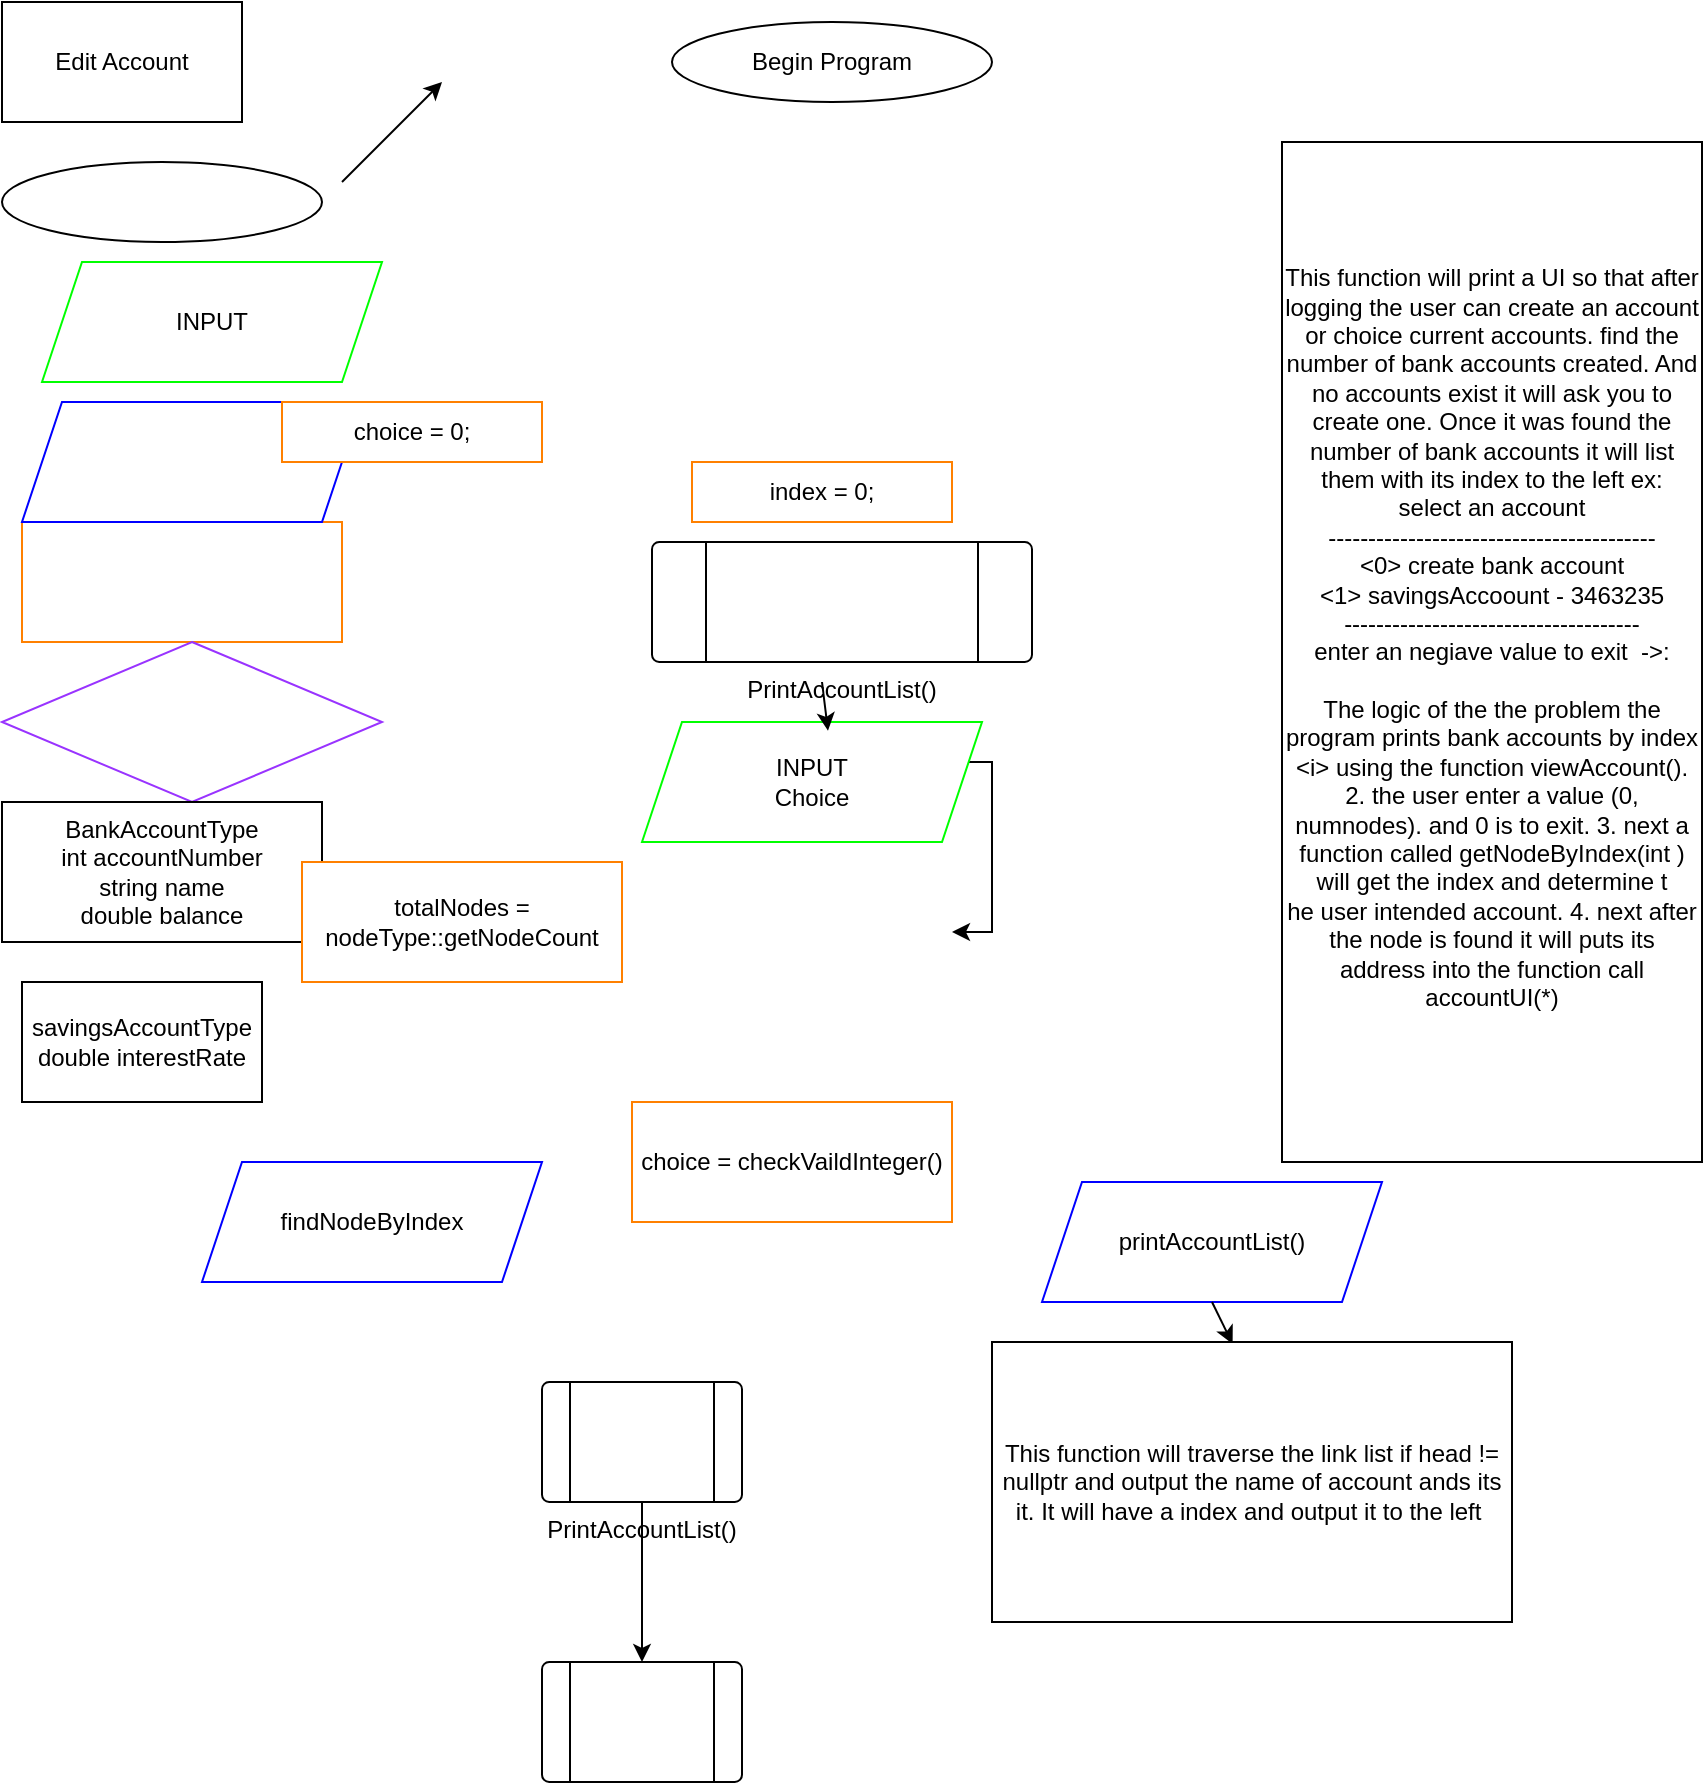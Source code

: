 <mxfile version="24.7.12">
  <diagram name="Page-1" id="hJQSSTD4_o5KoV_Qv5LV">
    <mxGraphModel dx="1433" dy="674" grid="1" gridSize="10" guides="1" tooltips="1" connect="1" arrows="1" fold="1" page="1" pageScale="1" pageWidth="850" pageHeight="1100" math="0" shadow="0">
      <root>
        <mxCell id="0" />
        <mxCell id="1" parent="0" />
        <mxCell id="r8TldyLNZNYGHYZAbkJL-1" value="Edit Account" style="rounded=0;whiteSpace=wrap;html=1;" vertex="1" parent="1">
          <mxGeometry width="120" height="60" as="geometry" />
        </mxCell>
        <mxCell id="r8TldyLNZNYGHYZAbkJL-2" value="" style="ellipse;whiteSpace=wrap;html=1;strokeColor=#000000;" vertex="1" parent="1">
          <mxGeometry y="80" width="160" height="40" as="geometry" />
        </mxCell>
        <mxCell id="r8TldyLNZNYGHYZAbkJL-3" value="INPUT" style="shape=parallelogram;perimeter=parallelogramPerimeter;whiteSpace=wrap;html=1;fixedSize=1;strokeColor=#00FF00;" vertex="1" parent="1">
          <mxGeometry x="20" y="130" width="170" height="60" as="geometry" />
        </mxCell>
        <mxCell id="r8TldyLNZNYGHYZAbkJL-4" value="" style="rounded=0;whiteSpace=wrap;html=1;strokeColor=#FF8000;" vertex="1" parent="1">
          <mxGeometry x="10" y="260" width="160" height="60" as="geometry" />
        </mxCell>
        <mxCell id="r8TldyLNZNYGHYZAbkJL-5" value="" style="rhombus;whiteSpace=wrap;html=1;strokeColor=#9933FF;" vertex="1" parent="1">
          <mxGeometry y="320" width="190" height="80" as="geometry" />
        </mxCell>
        <mxCell id="r8TldyLNZNYGHYZAbkJL-6" value="Begin Program" style="ellipse;whiteSpace=wrap;html=1;strokeColor=#000000;" vertex="1" parent="1">
          <mxGeometry x="335" y="10" width="160" height="40" as="geometry" />
        </mxCell>
        <mxCell id="r8TldyLNZNYGHYZAbkJL-7" value="" style="endArrow=classic;html=1;rounded=0;" edge="1" parent="1">
          <mxGeometry width="50" height="50" relative="1" as="geometry">
            <mxPoint x="170" y="90" as="sourcePoint" />
            <mxPoint x="220" y="40" as="targetPoint" />
          </mxGeometry>
        </mxCell>
        <mxCell id="r8TldyLNZNYGHYZAbkJL-8" value="&lt;div&gt;BankAccountType&lt;/div&gt;&lt;div&gt;int accountNumber&lt;/div&gt;&lt;div&gt;string name&lt;/div&gt;&lt;div&gt;double balance&lt;br&gt;&lt;/div&gt;" style="rounded=0;whiteSpace=wrap;html=1;" vertex="1" parent="1">
          <mxGeometry y="400" width="160" height="70" as="geometry" />
        </mxCell>
        <mxCell id="r8TldyLNZNYGHYZAbkJL-9" value="&lt;div&gt;savingsAccountType&lt;/div&gt;&lt;div&gt;double interestRate&lt;br&gt;&lt;/div&gt;" style="rounded=0;whiteSpace=wrap;html=1;" vertex="1" parent="1">
          <mxGeometry x="10" y="490" width="120" height="60" as="geometry" />
        </mxCell>
        <mxCell id="r8TldyLNZNYGHYZAbkJL-11" value="&lt;div&gt;This function will print a UI so that after logging the user can create an account or choice current accounts. find the number of bank accounts created. And no accounts exist it will ask you to create one. Once it was found the number of bank accounts it will list them with its index to the left ex:&lt;/div&gt;&lt;div&gt;select an account&lt;br&gt;&lt;/div&gt;&lt;div&gt;-----------------------------------------&lt;br&gt;&lt;/div&gt;&lt;div&gt;&amp;lt;0&amp;gt; create bank account&lt;/div&gt;&lt;div&gt;&amp;lt;1&amp;gt; savingsAccoount - 3463235&lt;/div&gt;&lt;div&gt;-------------------------------------&lt;/div&gt;&lt;div&gt;enter an negiave value to exit&amp;nbsp; -&amp;gt;:&lt;/div&gt;&lt;div&gt;&lt;br&gt;&lt;/div&gt;&lt;div&gt;The logic of the the problem the program prints bank accounts by index &amp;lt;i&amp;gt; using the function viewAccount(). 2. the user enter a value (0, numnodes). and 0 is to exit. 3. next a function called getNodeByIndex(int ) will get the index and determine t&lt;/div&gt;&lt;div&gt;he user intended account. 4. next after the node is found it will puts its address into the function call accountUI(*)&lt;br&gt;&lt;/div&gt;&lt;div&gt;&lt;br&gt;&lt;/div&gt;" style="rounded=0;whiteSpace=wrap;html=1;" vertex="1" parent="1">
          <mxGeometry x="640" y="70" width="210" height="510" as="geometry" />
        </mxCell>
        <mxCell id="r8TldyLNZNYGHYZAbkJL-12" value="" style="shape=parallelogram;perimeter=parallelogramPerimeter;whiteSpace=wrap;html=1;fixedSize=1;strokeColor=#0000FF;" vertex="1" parent="1">
          <mxGeometry x="10" y="200" width="170" height="60" as="geometry" />
        </mxCell>
        <mxCell id="r8TldyLNZNYGHYZAbkJL-18" value="" style="edgeStyle=orthogonalEdgeStyle;rounded=0;orthogonalLoop=1;jettySize=auto;html=1;entryX=1;entryY=0.5;entryDx=0;entryDy=0;" edge="1" parent="1" source="r8TldyLNZNYGHYZAbkJL-13">
          <mxGeometry relative="1" as="geometry">
            <mxPoint x="475" y="465" as="targetPoint" />
            <Array as="points">
              <mxPoint x="495" y="380" />
              <mxPoint x="495" y="465" />
            </Array>
          </mxGeometry>
        </mxCell>
        <mxCell id="r8TldyLNZNYGHYZAbkJL-13" value="&lt;div&gt;INPUT&lt;/div&gt;Choice" style="shape=parallelogram;perimeter=parallelogramPerimeter;whiteSpace=wrap;html=1;fixedSize=1;strokeColor=#00FF00;" vertex="1" parent="1">
          <mxGeometry x="320" y="360" width="170" height="60" as="geometry" />
        </mxCell>
        <mxCell id="r8TldyLNZNYGHYZAbkJL-21" value="totalNodes = nodeType::getNodeCount" style="rounded=0;whiteSpace=wrap;html=1;strokeColor=#FF8000;" vertex="1" parent="1">
          <mxGeometry x="150" y="430" width="160" height="60" as="geometry" />
        </mxCell>
        <mxCell id="r8TldyLNZNYGHYZAbkJL-22" value="index = 0;" style="rounded=0;whiteSpace=wrap;html=1;strokeColor=#FF8000;" vertex="1" parent="1">
          <mxGeometry x="345" y="230" width="130" height="30" as="geometry" />
        </mxCell>
        <mxCell id="r8TldyLNZNYGHYZAbkJL-23" value="printAccountList()" style="shape=parallelogram;perimeter=parallelogramPerimeter;whiteSpace=wrap;html=1;fixedSize=1;strokeColor=#0000FF;" vertex="1" parent="1">
          <mxGeometry x="520" y="590" width="170" height="60" as="geometry" />
        </mxCell>
        <mxCell id="r8TldyLNZNYGHYZAbkJL-24" value="" style="endArrow=classic;html=1;rounded=0;exitX=0.5;exitY=1;exitDx=0;exitDy=0;" edge="1" parent="1" source="r8TldyLNZNYGHYZAbkJL-23">
          <mxGeometry width="50" height="50" relative="1" as="geometry">
            <mxPoint x="360" y="580" as="sourcePoint" />
            <mxPoint x="615.312" y="671" as="targetPoint" />
          </mxGeometry>
        </mxCell>
        <mxCell id="r8TldyLNZNYGHYZAbkJL-26" value="" style="endArrow=classic;html=1;rounded=0;exitX=0.5;exitY=1;exitDx=0;exitDy=0;entryX=0.547;entryY=0.073;entryDx=0;entryDy=0;entryPerimeter=0;" edge="1" parent="1" target="r8TldyLNZNYGHYZAbkJL-13">
          <mxGeometry width="50" height="50" relative="1" as="geometry">
            <mxPoint x="410" y="340" as="sourcePoint" />
            <mxPoint x="555" y="220" as="targetPoint" />
          </mxGeometry>
        </mxCell>
        <mxCell id="r8TldyLNZNYGHYZAbkJL-27" value="findNodeByIndex" style="shape=parallelogram;perimeter=parallelogramPerimeter;whiteSpace=wrap;html=1;fixedSize=1;strokeColor=#0000FF;" vertex="1" parent="1">
          <mxGeometry x="100" y="580" width="170" height="60" as="geometry" />
        </mxCell>
        <mxCell id="r8TldyLNZNYGHYZAbkJL-28" value="This function will traverse the link list if head != nullptr and output the name of account ands its it. It will have a index and output it to the left&amp;nbsp; " style="rounded=0;whiteSpace=wrap;html=1;" vertex="1" parent="1">
          <mxGeometry x="495" y="670" width="260" height="140" as="geometry" />
        </mxCell>
        <mxCell id="r8TldyLNZNYGHYZAbkJL-29" value="PrintAccountList()" style="verticalLabelPosition=bottom;verticalAlign=top;html=1;shape=process;whiteSpace=wrap;rounded=1;size=0.14;arcSize=6;" vertex="1" parent="1">
          <mxGeometry x="325" y="270" width="190" height="60" as="geometry" />
        </mxCell>
        <mxCell id="r8TldyLNZNYGHYZAbkJL-32" value="" style="edgeStyle=orthogonalEdgeStyle;rounded=0;orthogonalLoop=1;jettySize=auto;html=1;" edge="1" parent="1" source="r8TldyLNZNYGHYZAbkJL-30" target="r8TldyLNZNYGHYZAbkJL-31">
          <mxGeometry relative="1" as="geometry" />
        </mxCell>
        <mxCell id="r8TldyLNZNYGHYZAbkJL-30" value="PrintAccountList()" style="verticalLabelPosition=bottom;verticalAlign=top;html=1;shape=process;whiteSpace=wrap;rounded=1;size=0.14;arcSize=6;" vertex="1" parent="1">
          <mxGeometry x="270" y="690" width="100" height="60" as="geometry" />
        </mxCell>
        <mxCell id="r8TldyLNZNYGHYZAbkJL-31" value="" style="verticalLabelPosition=bottom;verticalAlign=top;html=1;shape=process;whiteSpace=wrap;rounded=1;size=0.14;arcSize=6;" vertex="1" parent="1">
          <mxGeometry x="270" y="830" width="100" height="60" as="geometry" />
        </mxCell>
        <mxCell id="r8TldyLNZNYGHYZAbkJL-33" value="choice = checkVaildInteger()" style="rounded=0;whiteSpace=wrap;html=1;strokeColor=#FF8000;" vertex="1" parent="1">
          <mxGeometry x="315" y="550" width="160" height="60" as="geometry" />
        </mxCell>
        <mxCell id="r8TldyLNZNYGHYZAbkJL-34" value="&lt;div&gt;choice = 0;&lt;/div&gt;" style="rounded=0;whiteSpace=wrap;html=1;strokeColor=#FF8000;" vertex="1" parent="1">
          <mxGeometry x="140" y="200" width="130" height="30" as="geometry" />
        </mxCell>
      </root>
    </mxGraphModel>
  </diagram>
</mxfile>
